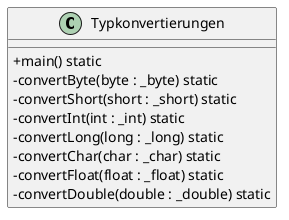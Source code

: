 @startuml
skinparam classAttributeIconSize 0
class Typkonvertierungen{
 +main() static
 -convertByte(byte : _byte) static
 -convertShort(short : _short) static
 -convertInt(int : _int) static
 -convertLong(long : _long) static
 -convertChar(char : _char) static
 -convertFloat(float : _float) static
 -convertDouble(double : _double) static
}
@enduml
